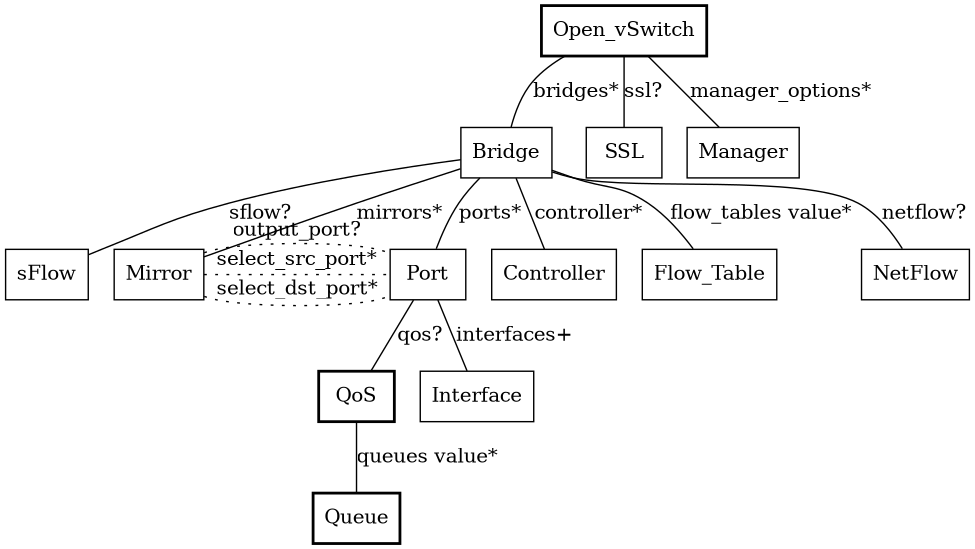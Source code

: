 digraph Open_vSwitch {
	size="6.5,4";
	margin="0";
	node [shape=box];
	edge [dir=none, arrowhead=none, arrowtail=none];
	Bridge [];
	Bridge -> sFlow [label="sflow?"];
	Bridge -> Mirror [label="mirrors*"];
	Bridge -> Port [label="ports*"];
	Bridge -> Controller [label="controller*"];
	Bridge -> Flow_Table [label="flow_tables value*"];
	Bridge -> NetFlow [label="netflow?"];
	QoS [style=bold];
	QoS -> Queue [label="queues value*"];
	sFlow [];
	Open_vSwitch [style=bold];
	Open_vSwitch -> Bridge [label="bridges*"];
	Open_vSwitch -> SSL [label="ssl?"];
	Open_vSwitch -> Manager [label="manager_options*"];
	Controller [];
	Flow_Table [];
	Queue [style=bold];
	SSL [];
	Manager [];
	Mirror [];
	Mirror -> Port [style=dotted, constraint=false, label="select_src_port*"];
	Mirror -> Port [style=dotted, constraint=false, label="output_port?"];
	Mirror -> Port [style=dotted, constraint=false, label="select_dst_port*"];
	Interface [];
	NetFlow [];
	Port [];
	Port -> QoS [label="qos?"];
	Port -> Interface [label="interfaces+"];
}
